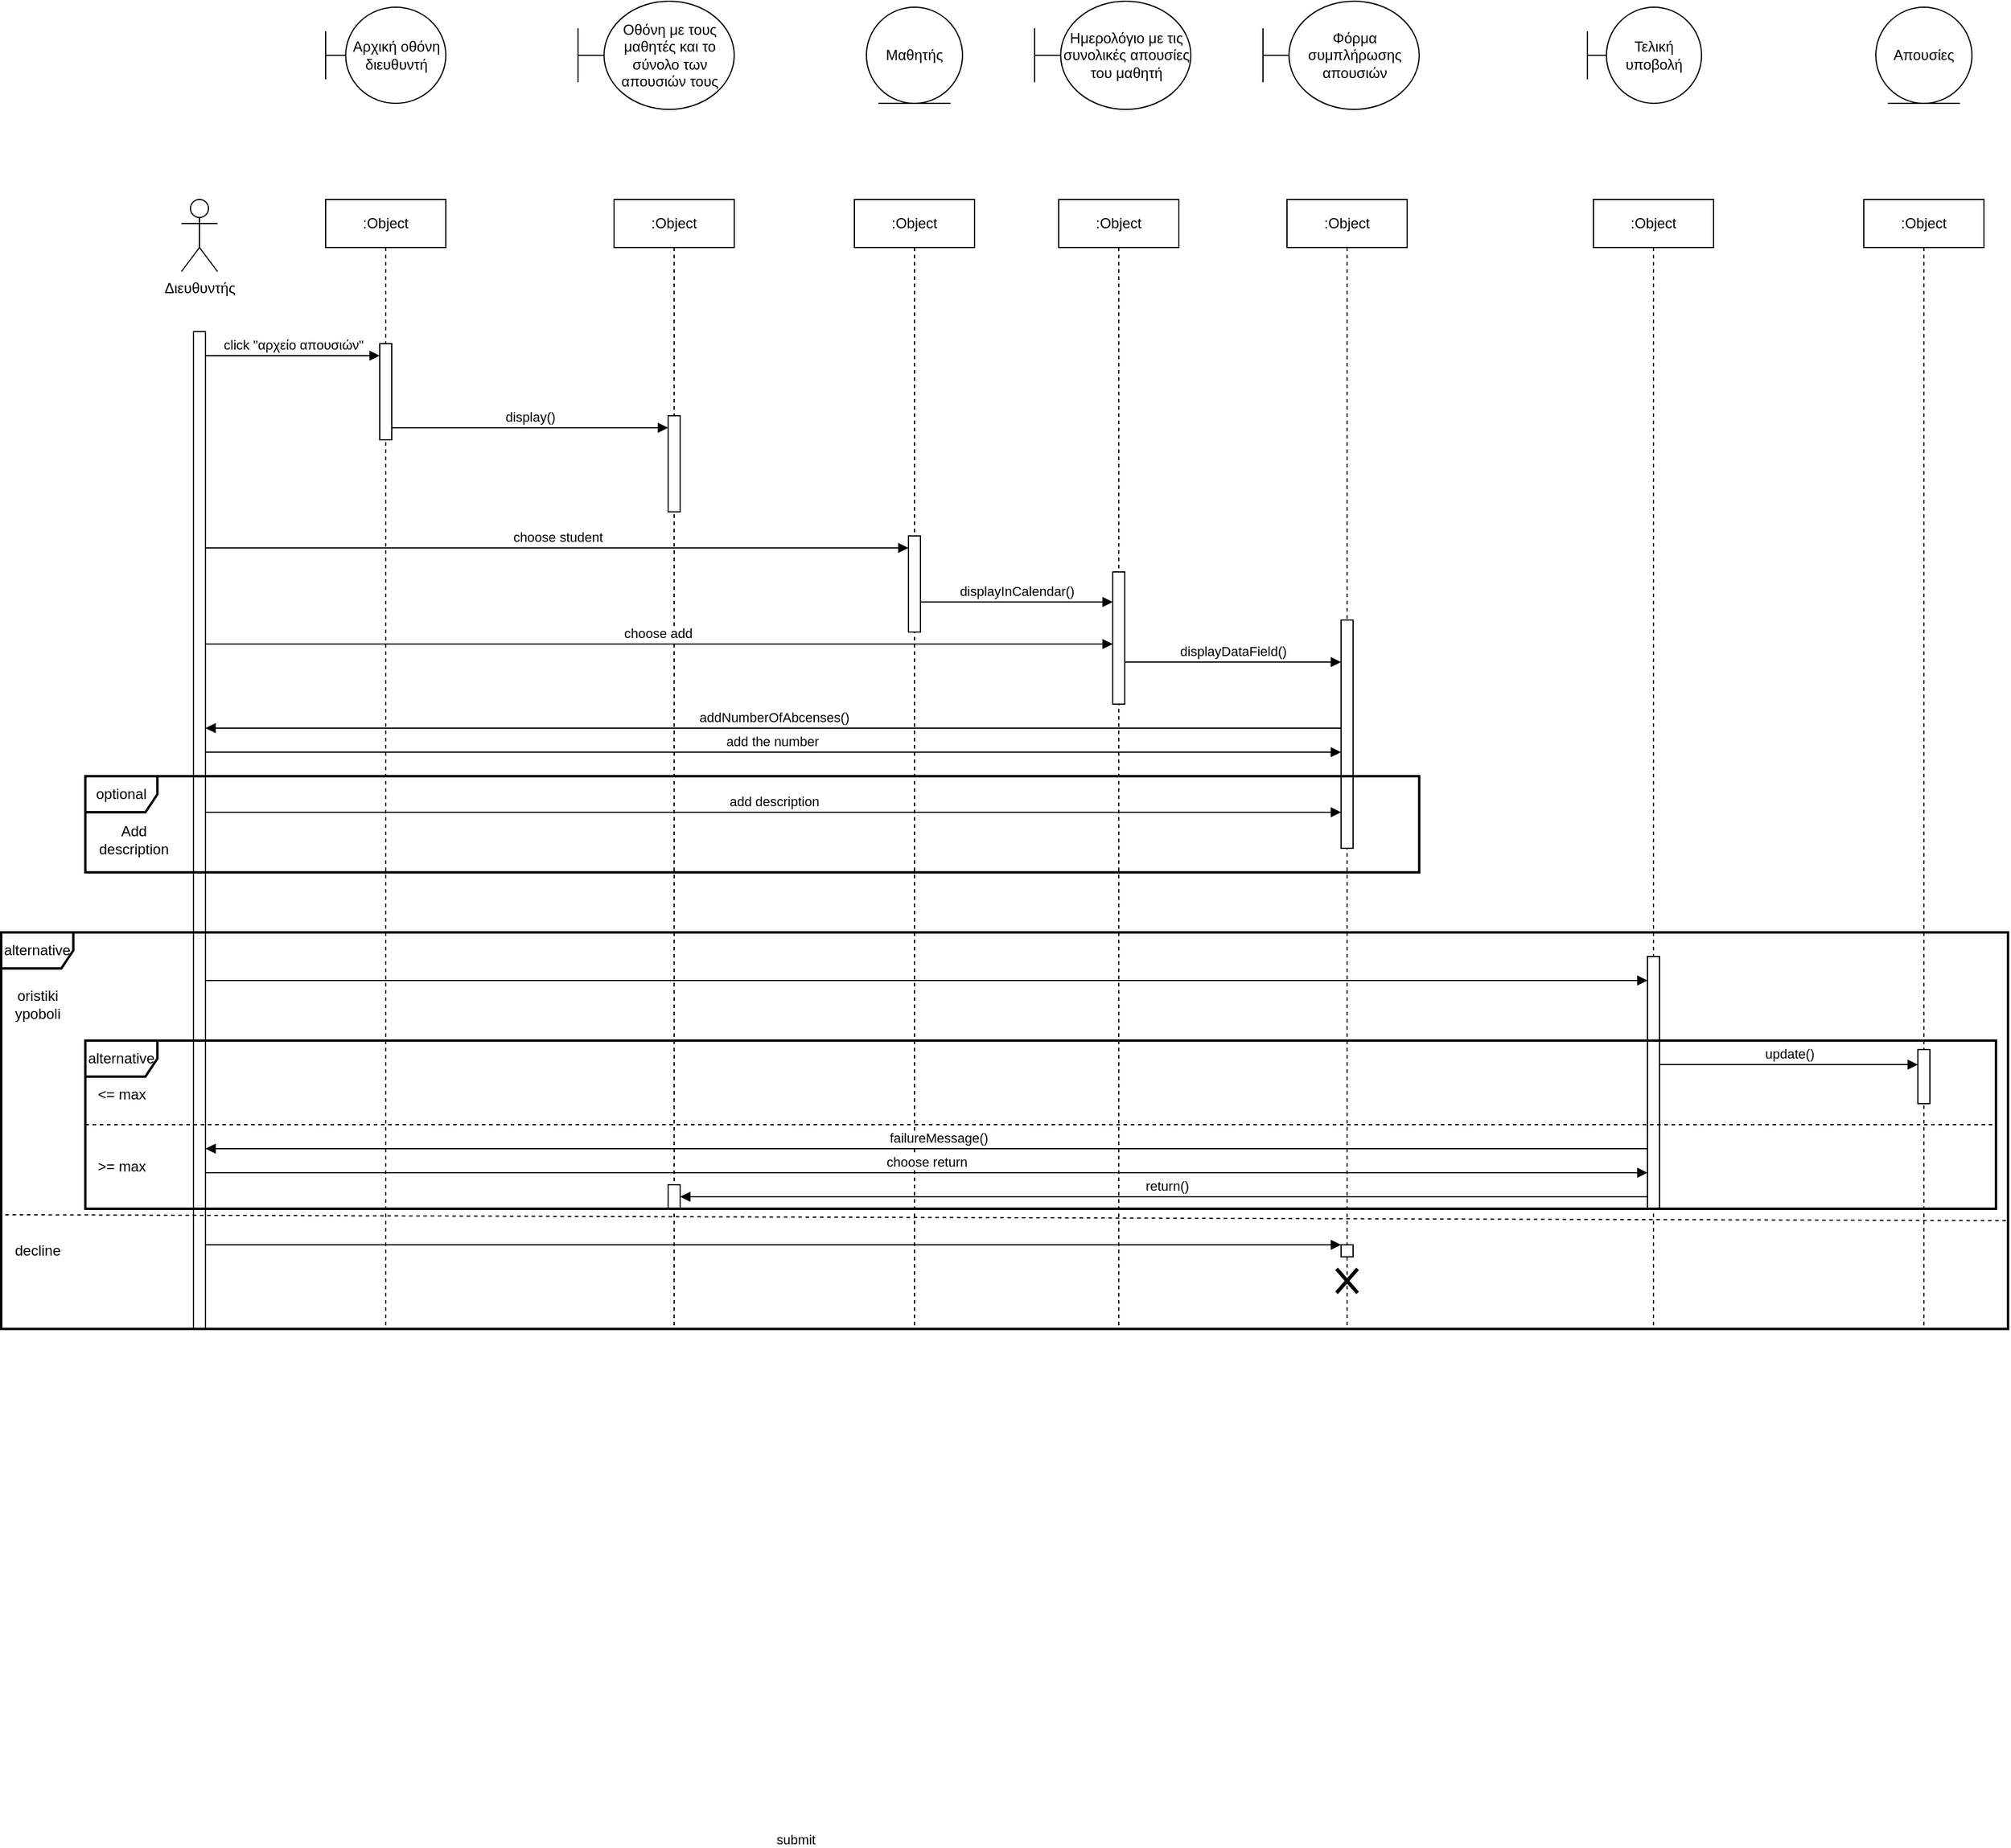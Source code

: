 <mxfile version="21.2.9" type="device">
  <diagram name="Page-1" id="2YBvvXClWsGukQMizWep">
    <mxGraphModel dx="3493" dy="-215" grid="1" gridSize="10" guides="1" tooltips="1" connect="1" arrows="1" fold="1" page="1" pageScale="1" pageWidth="850" pageHeight="1100" math="0" shadow="0">
      <root>
        <mxCell id="0" />
        <mxCell id="1" parent="0" />
        <mxCell id="DLuYWQSgHfZuUuBgVUwF-1" value="Διευθυντής" style="shape=umlActor;verticalLabelPosition=bottom;verticalAlign=top;html=1;" vertex="1" parent="1">
          <mxGeometry x="-800" y="1320" width="30" height="60" as="geometry" />
        </mxCell>
        <mxCell id="DLuYWQSgHfZuUuBgVUwF-2" value="Αρχική οθόνη διευθυντή" style="shape=umlBoundary;whiteSpace=wrap;html=1;" vertex="1" parent="1">
          <mxGeometry x="-680" y="1160" width="100" height="80" as="geometry" />
        </mxCell>
        <mxCell id="DLuYWQSgHfZuUuBgVUwF-3" value=":Object" style="shape=umlLifeline;perimeter=lifelinePerimeter;whiteSpace=wrap;html=1;container=1;dropTarget=0;collapsible=0;recursiveResize=0;outlineConnect=0;portConstraint=eastwest;newEdgeStyle={&quot;edgeStyle&quot;:&quot;elbowEdgeStyle&quot;,&quot;elbow&quot;:&quot;vertical&quot;,&quot;curved&quot;:0,&quot;rounded&quot;:0};" vertex="1" parent="1">
          <mxGeometry x="-680" y="1320" width="100" height="940" as="geometry" />
        </mxCell>
        <mxCell id="DLuYWQSgHfZuUuBgVUwF-16" value="" style="html=1;points=[];perimeter=orthogonalPerimeter;outlineConnect=0;targetShapes=umlLifeline;portConstraint=eastwest;newEdgeStyle={&quot;edgeStyle&quot;:&quot;elbowEdgeStyle&quot;,&quot;elbow&quot;:&quot;vertical&quot;,&quot;curved&quot;:0,&quot;rounded&quot;:0};" vertex="1" parent="DLuYWQSgHfZuUuBgVUwF-3">
          <mxGeometry x="45" y="120" width="10" height="80" as="geometry" />
        </mxCell>
        <mxCell id="DLuYWQSgHfZuUuBgVUwF-4" value="Οθόνη με τους μαθητές και το σύνολο των απουσιών τους" style="shape=umlBoundary;whiteSpace=wrap;html=1;" vertex="1" parent="1">
          <mxGeometry x="-470" y="1155" width="130" height="90" as="geometry" />
        </mxCell>
        <mxCell id="DLuYWQSgHfZuUuBgVUwF-5" value=":Object" style="shape=umlLifeline;perimeter=lifelinePerimeter;whiteSpace=wrap;html=1;container=1;dropTarget=0;collapsible=0;recursiveResize=0;outlineConnect=0;portConstraint=eastwest;newEdgeStyle={&quot;edgeStyle&quot;:&quot;elbowEdgeStyle&quot;,&quot;elbow&quot;:&quot;vertical&quot;,&quot;curved&quot;:0,&quot;rounded&quot;:0};" vertex="1" parent="1">
          <mxGeometry x="-440" y="1320" width="100" height="940" as="geometry" />
        </mxCell>
        <mxCell id="DLuYWQSgHfZuUuBgVUwF-18" value="" style="html=1;points=[];perimeter=orthogonalPerimeter;outlineConnect=0;targetShapes=umlLifeline;portConstraint=eastwest;newEdgeStyle={&quot;edgeStyle&quot;:&quot;elbowEdgeStyle&quot;,&quot;elbow&quot;:&quot;vertical&quot;,&quot;curved&quot;:0,&quot;rounded&quot;:0};" vertex="1" parent="DLuYWQSgHfZuUuBgVUwF-5">
          <mxGeometry x="45" y="180" width="10" height="80" as="geometry" />
        </mxCell>
        <mxCell id="DLuYWQSgHfZuUuBgVUwF-61" value="" style="html=1;points=[];perimeter=orthogonalPerimeter;outlineConnect=0;targetShapes=umlLifeline;portConstraint=eastwest;newEdgeStyle={&quot;edgeStyle&quot;:&quot;elbowEdgeStyle&quot;,&quot;elbow&quot;:&quot;vertical&quot;,&quot;curved&quot;:0,&quot;rounded&quot;:0};" vertex="1" parent="DLuYWQSgHfZuUuBgVUwF-5">
          <mxGeometry x="45" y="820" width="10" height="20" as="geometry" />
        </mxCell>
        <mxCell id="DLuYWQSgHfZuUuBgVUwF-6" value="Ημερολόγιο με τις συνολικές απουσίες&lt;br&gt;του μαθητή" style="shape=umlBoundary;whiteSpace=wrap;html=1;" vertex="1" parent="1">
          <mxGeometry x="-90" y="1155" width="130" height="90" as="geometry" />
        </mxCell>
        <mxCell id="DLuYWQSgHfZuUuBgVUwF-7" value=":Object" style="shape=umlLifeline;perimeter=lifelinePerimeter;whiteSpace=wrap;html=1;container=1;dropTarget=0;collapsible=0;recursiveResize=0;outlineConnect=0;portConstraint=eastwest;newEdgeStyle={&quot;edgeStyle&quot;:&quot;elbowEdgeStyle&quot;,&quot;elbow&quot;:&quot;vertical&quot;,&quot;curved&quot;:0,&quot;rounded&quot;:0};" vertex="1" parent="1">
          <mxGeometry x="-70" y="1320" width="100" height="940" as="geometry" />
        </mxCell>
        <mxCell id="DLuYWQSgHfZuUuBgVUwF-24" value="" style="html=1;points=[];perimeter=orthogonalPerimeter;outlineConnect=0;targetShapes=umlLifeline;portConstraint=eastwest;newEdgeStyle={&quot;edgeStyle&quot;:&quot;elbowEdgeStyle&quot;,&quot;elbow&quot;:&quot;vertical&quot;,&quot;curved&quot;:0,&quot;rounded&quot;:0};" vertex="1" parent="DLuYWQSgHfZuUuBgVUwF-7">
          <mxGeometry x="45" y="310" width="10" height="110" as="geometry" />
        </mxCell>
        <mxCell id="DLuYWQSgHfZuUuBgVUwF-8" value="Φόρμα συμπλήρωσης απουσιών" style="shape=umlBoundary;whiteSpace=wrap;html=1;" vertex="1" parent="1">
          <mxGeometry x="100" y="1155" width="130" height="90" as="geometry" />
        </mxCell>
        <mxCell id="DLuYWQSgHfZuUuBgVUwF-9" value=":Object" style="shape=umlLifeline;perimeter=lifelinePerimeter;whiteSpace=wrap;html=1;container=1;dropTarget=0;collapsible=0;recursiveResize=0;outlineConnect=0;portConstraint=eastwest;newEdgeStyle={&quot;edgeStyle&quot;:&quot;elbowEdgeStyle&quot;,&quot;elbow&quot;:&quot;vertical&quot;,&quot;curved&quot;:0,&quot;rounded&quot;:0};" vertex="1" parent="1">
          <mxGeometry x="120" y="1320" width="100" height="940" as="geometry" />
        </mxCell>
        <mxCell id="DLuYWQSgHfZuUuBgVUwF-27" value="" style="html=1;points=[];perimeter=orthogonalPerimeter;outlineConnect=0;targetShapes=umlLifeline;portConstraint=eastwest;newEdgeStyle={&quot;edgeStyle&quot;:&quot;elbowEdgeStyle&quot;,&quot;elbow&quot;:&quot;vertical&quot;,&quot;curved&quot;:0,&quot;rounded&quot;:0};" vertex="1" parent="DLuYWQSgHfZuUuBgVUwF-9">
          <mxGeometry x="45" y="350" width="10" height="190" as="geometry" />
        </mxCell>
        <mxCell id="DLuYWQSgHfZuUuBgVUwF-10" value="Τελική υποβολή" style="shape=umlBoundary;whiteSpace=wrap;html=1;" vertex="1" parent="1">
          <mxGeometry x="370" y="1160" width="95" height="80" as="geometry" />
        </mxCell>
        <mxCell id="DLuYWQSgHfZuUuBgVUwF-11" value="Απουσίες" style="ellipse;shape=umlEntity;whiteSpace=wrap;html=1;" vertex="1" parent="1">
          <mxGeometry x="610" y="1160" width="80" height="80" as="geometry" />
        </mxCell>
        <mxCell id="DLuYWQSgHfZuUuBgVUwF-12" value=":Object" style="shape=umlLifeline;perimeter=lifelinePerimeter;whiteSpace=wrap;html=1;container=1;dropTarget=0;collapsible=0;recursiveResize=0;outlineConnect=0;portConstraint=eastwest;newEdgeStyle={&quot;edgeStyle&quot;:&quot;elbowEdgeStyle&quot;,&quot;elbow&quot;:&quot;vertical&quot;,&quot;curved&quot;:0,&quot;rounded&quot;:0};" vertex="1" parent="1">
          <mxGeometry x="375" y="1320" width="100" height="940" as="geometry" />
        </mxCell>
        <mxCell id="DLuYWQSgHfZuUuBgVUwF-13" value=":Object" style="shape=umlLifeline;perimeter=lifelinePerimeter;whiteSpace=wrap;html=1;container=1;dropTarget=0;collapsible=0;recursiveResize=0;outlineConnect=0;portConstraint=eastwest;newEdgeStyle={&quot;edgeStyle&quot;:&quot;elbowEdgeStyle&quot;,&quot;elbow&quot;:&quot;vertical&quot;,&quot;curved&quot;:0,&quot;rounded&quot;:0};" vertex="1" parent="1">
          <mxGeometry x="600" y="1320" width="100" height="940" as="geometry" />
        </mxCell>
        <mxCell id="DLuYWQSgHfZuUuBgVUwF-57" value="" style="html=1;points=[];perimeter=orthogonalPerimeter;outlineConnect=0;targetShapes=umlLifeline;portConstraint=eastwest;newEdgeStyle={&quot;edgeStyle&quot;:&quot;elbowEdgeStyle&quot;,&quot;elbow&quot;:&quot;vertical&quot;,&quot;curved&quot;:0,&quot;rounded&quot;:0};" vertex="1" parent="DLuYWQSgHfZuUuBgVUwF-13">
          <mxGeometry x="45" y="707.5" width="10" height="45" as="geometry" />
        </mxCell>
        <mxCell id="DLuYWQSgHfZuUuBgVUwF-14" value="" style="html=1;points=[];perimeter=orthogonalPerimeter;outlineConnect=0;targetShapes=umlLifeline;portConstraint=eastwest;newEdgeStyle={&quot;edgeStyle&quot;:&quot;elbowEdgeStyle&quot;,&quot;elbow&quot;:&quot;vertical&quot;,&quot;curved&quot;:0,&quot;rounded&quot;:0};" vertex="1" parent="1">
          <mxGeometry x="-790" y="1430" width="10" height="830" as="geometry" />
        </mxCell>
        <mxCell id="DLuYWQSgHfZuUuBgVUwF-15" value="click &quot;αρχείο απουσιών&quot;" style="html=1;verticalAlign=bottom;endArrow=block;edgeStyle=elbowEdgeStyle;elbow=vertical;curved=0;rounded=0;" edge="1" parent="1" target="DLuYWQSgHfZuUuBgVUwF-16">
          <mxGeometry width="80" relative="1" as="geometry">
            <mxPoint x="-780" y="1450" as="sourcePoint" />
            <mxPoint x="-630" y="1450" as="targetPoint" />
            <mxPoint as="offset" />
          </mxGeometry>
        </mxCell>
        <mxCell id="DLuYWQSgHfZuUuBgVUwF-17" value="display()" style="html=1;verticalAlign=bottom;endArrow=block;edgeStyle=elbowEdgeStyle;elbow=vertical;curved=0;rounded=0;" edge="1" parent="1" source="DLuYWQSgHfZuUuBgVUwF-16" target="DLuYWQSgHfZuUuBgVUwF-18">
          <mxGeometry width="80" relative="1" as="geometry">
            <mxPoint x="-610" y="1490" as="sourcePoint" />
            <mxPoint x="-530" y="1490" as="targetPoint" />
          </mxGeometry>
        </mxCell>
        <mxCell id="DLuYWQSgHfZuUuBgVUwF-19" value="choose student" style="html=1;verticalAlign=bottom;endArrow=block;edgeStyle=elbowEdgeStyle;elbow=vertical;curved=0;rounded=0;" edge="1" parent="1" source="DLuYWQSgHfZuUuBgVUwF-14" target="DLuYWQSgHfZuUuBgVUwF-20">
          <mxGeometry width="80" relative="1" as="geometry">
            <mxPoint x="-770" y="1620" as="sourcePoint" />
            <mxPoint x="-700" y="1630" as="targetPoint" />
            <Array as="points">
              <mxPoint x="-240" y="1610" />
            </Array>
          </mxGeometry>
        </mxCell>
        <mxCell id="DLuYWQSgHfZuUuBgVUwF-21" value="Μαθητής" style="ellipse;shape=umlEntity;whiteSpace=wrap;html=1;" vertex="1" parent="1">
          <mxGeometry x="-230" y="1160" width="80" height="80" as="geometry" />
        </mxCell>
        <mxCell id="DLuYWQSgHfZuUuBgVUwF-22" value=":Object" style="shape=umlLifeline;perimeter=lifelinePerimeter;whiteSpace=wrap;html=1;container=1;dropTarget=0;collapsible=0;recursiveResize=0;outlineConnect=0;portConstraint=eastwest;newEdgeStyle={&quot;edgeStyle&quot;:&quot;elbowEdgeStyle&quot;,&quot;elbow&quot;:&quot;vertical&quot;,&quot;curved&quot;:0,&quot;rounded&quot;:0};size=40;" vertex="1" parent="1">
          <mxGeometry x="-240" y="1320" width="100" height="940" as="geometry" />
        </mxCell>
        <mxCell id="DLuYWQSgHfZuUuBgVUwF-20" value="" style="html=1;points=[];perimeter=orthogonalPerimeter;outlineConnect=0;targetShapes=umlLifeline;portConstraint=eastwest;newEdgeStyle={&quot;edgeStyle&quot;:&quot;elbowEdgeStyle&quot;,&quot;elbow&quot;:&quot;vertical&quot;,&quot;curved&quot;:0,&quot;rounded&quot;:0};" vertex="1" parent="DLuYWQSgHfZuUuBgVUwF-22">
          <mxGeometry x="45" y="280" width="10" height="80" as="geometry" />
        </mxCell>
        <mxCell id="DLuYWQSgHfZuUuBgVUwF-23" value="displayInCalendar()" style="html=1;verticalAlign=bottom;endArrow=block;edgeStyle=elbowEdgeStyle;elbow=vertical;curved=0;rounded=0;" edge="1" parent="1" source="DLuYWQSgHfZuUuBgVUwF-20" target="DLuYWQSgHfZuUuBgVUwF-24">
          <mxGeometry width="80" relative="1" as="geometry">
            <mxPoint x="-170" y="1650" as="sourcePoint" />
            <mxPoint x="-90" y="1650" as="targetPoint" />
          </mxGeometry>
        </mxCell>
        <mxCell id="DLuYWQSgHfZuUuBgVUwF-25" value="choose add&amp;nbsp;" style="html=1;verticalAlign=bottom;endArrow=block;edgeStyle=elbowEdgeStyle;elbow=vertical;curved=0;rounded=0;" edge="1" parent="1" source="DLuYWQSgHfZuUuBgVUwF-14" target="DLuYWQSgHfZuUuBgVUwF-24">
          <mxGeometry width="80" relative="1" as="geometry">
            <mxPoint x="-780" y="1700" as="sourcePoint" />
            <mxPoint x="-700" y="1700" as="targetPoint" />
            <Array as="points">
              <mxPoint x="-70" y="1690" />
            </Array>
          </mxGeometry>
        </mxCell>
        <mxCell id="DLuYWQSgHfZuUuBgVUwF-26" value="displayDataField()" style="html=1;verticalAlign=bottom;endArrow=block;edgeStyle=elbowEdgeStyle;elbow=vertical;curved=0;rounded=0;" edge="1" parent="1" source="DLuYWQSgHfZuUuBgVUwF-24" target="DLuYWQSgHfZuUuBgVUwF-27">
          <mxGeometry width="80" relative="1" as="geometry">
            <mxPoint x="10" y="1710" as="sourcePoint" />
            <mxPoint x="90" y="1710" as="targetPoint" />
          </mxGeometry>
        </mxCell>
        <mxCell id="DLuYWQSgHfZuUuBgVUwF-28" value="addNumberOfAbcenses()" style="html=1;verticalAlign=bottom;endArrow=block;edgeStyle=elbowEdgeStyle;elbow=vertical;curved=0;rounded=0;" edge="1" parent="1" source="DLuYWQSgHfZuUuBgVUwF-27" target="DLuYWQSgHfZuUuBgVUwF-14">
          <mxGeometry width="80" relative="1" as="geometry">
            <mxPoint x="60" y="1790" as="sourcePoint" />
            <mxPoint x="140" y="1790" as="targetPoint" />
            <Array as="points">
              <mxPoint x="-440" y="1760" />
            </Array>
          </mxGeometry>
        </mxCell>
        <mxCell id="DLuYWQSgHfZuUuBgVUwF-29" value="add the number&amp;nbsp;" style="html=1;verticalAlign=bottom;endArrow=block;edgeStyle=elbowEdgeStyle;elbow=vertical;curved=0;rounded=0;" edge="1" parent="1" source="DLuYWQSgHfZuUuBgVUwF-14" target="DLuYWQSgHfZuUuBgVUwF-27">
          <mxGeometry width="80" relative="1" as="geometry">
            <mxPoint x="-760" y="1790" as="sourcePoint" />
            <mxPoint x="-680" y="1790" as="targetPoint" />
            <Array as="points">
              <mxPoint x="50" y="1780" />
            </Array>
          </mxGeometry>
        </mxCell>
        <mxCell id="DLuYWQSgHfZuUuBgVUwF-30" value="optional" style="shape=umlFrame;whiteSpace=wrap;html=1;pointerEvents=0;strokeWidth=2;" vertex="1" parent="1">
          <mxGeometry x="-880" y="1800" width="1110" height="80" as="geometry" />
        </mxCell>
        <mxCell id="DLuYWQSgHfZuUuBgVUwF-31" value="Add &lt;br&gt;description" style="text;html=1;align=center;verticalAlign=middle;resizable=0;points=[];autosize=1;strokeColor=none;fillColor=none;" vertex="1" parent="1">
          <mxGeometry x="-880" y="1833" width="80" height="40" as="geometry" />
        </mxCell>
        <mxCell id="DLuYWQSgHfZuUuBgVUwF-32" value="add description" style="html=1;verticalAlign=bottom;endArrow=block;edgeStyle=elbowEdgeStyle;elbow=vertical;curved=0;rounded=0;" edge="1" parent="1" source="DLuYWQSgHfZuUuBgVUwF-14" target="DLuYWQSgHfZuUuBgVUwF-27">
          <mxGeometry width="80" relative="1" as="geometry">
            <mxPoint x="-770" y="1840" as="sourcePoint" />
            <mxPoint x="-690" y="1840" as="targetPoint" />
            <Array as="points">
              <mxPoint x="70" y="1830" />
            </Array>
          </mxGeometry>
        </mxCell>
        <mxCell id="DLuYWQSgHfZuUuBgVUwF-33" value="alternative" style="shape=umlFrame;whiteSpace=wrap;html=1;pointerEvents=0;strokeWidth=2;" vertex="1" parent="1">
          <mxGeometry x="-950" y="1930" width="1670" height="330" as="geometry" />
        </mxCell>
        <mxCell id="DLuYWQSgHfZuUuBgVUwF-35" value="oristiki &lt;br&gt;ypoboli" style="text;html=1;align=center;verticalAlign=middle;resizable=0;points=[];autosize=1;strokeColor=none;fillColor=none;" vertex="1" parent="1">
          <mxGeometry x="-950" y="1970" width="60" height="40" as="geometry" />
        </mxCell>
        <mxCell id="DLuYWQSgHfZuUuBgVUwF-37" value="decline" style="text;html=1;align=center;verticalAlign=middle;resizable=0;points=[];autosize=1;strokeColor=none;fillColor=none;" vertex="1" parent="1">
          <mxGeometry x="-950" y="2180" width="60" height="30" as="geometry" />
        </mxCell>
        <mxCell id="DLuYWQSgHfZuUuBgVUwF-46" value="submit" style="html=1;verticalAlign=bottom;endArrow=block;edgeStyle=elbowEdgeStyle;elbow=vertical;curved=0;rounded=0;" edge="1" parent="1" source="DLuYWQSgHfZuUuBgVUwF-47" target="DLuYWQSgHfZuUuBgVUwF-12">
          <mxGeometry x="1" y="-719" width="80" relative="1" as="geometry">
            <mxPoint x="-770" y="1960" as="sourcePoint" />
            <mxPoint x="-690" y="1960" as="targetPoint" />
            <Array as="points" />
            <mxPoint x="-714" y="639" as="offset" />
          </mxGeometry>
        </mxCell>
        <mxCell id="DLuYWQSgHfZuUuBgVUwF-48" value="" style="html=1;verticalAlign=bottom;endArrow=block;edgeStyle=elbowEdgeStyle;elbow=vertical;curved=0;rounded=0;" edge="1" parent="1" source="DLuYWQSgHfZuUuBgVUwF-14" target="DLuYWQSgHfZuUuBgVUwF-47">
          <mxGeometry width="80" relative="1" as="geometry">
            <mxPoint x="-780" y="1970" as="sourcePoint" />
            <mxPoint x="425" y="1970" as="targetPoint" />
            <Array as="points">
              <mxPoint x="200" y="1970" />
            </Array>
          </mxGeometry>
        </mxCell>
        <mxCell id="DLuYWQSgHfZuUuBgVUwF-47" value="" style="html=1;points=[];perimeter=orthogonalPerimeter;outlineConnect=0;targetShapes=umlLifeline;portConstraint=eastwest;newEdgeStyle={&quot;edgeStyle&quot;:&quot;elbowEdgeStyle&quot;,&quot;elbow&quot;:&quot;vertical&quot;,&quot;curved&quot;:0,&quot;rounded&quot;:0};" vertex="1" parent="1">
          <mxGeometry x="420" y="1950" width="10" height="210" as="geometry" />
        </mxCell>
        <mxCell id="DLuYWQSgHfZuUuBgVUwF-49" value="" style="shape=umlDestroy;whiteSpace=wrap;html=1;strokeWidth=3;targetShapes=umlLifeline;" vertex="1" parent="1">
          <mxGeometry x="161.25" y="2210" width="17.5" height="20" as="geometry" />
        </mxCell>
        <mxCell id="DLuYWQSgHfZuUuBgVUwF-50" value="alternative" style="shape=umlFrame;whiteSpace=wrap;html=1;pointerEvents=0;strokeWidth=2;" vertex="1" parent="1">
          <mxGeometry x="-880" y="2020" width="1590" height="140" as="geometry" />
        </mxCell>
        <mxCell id="DLuYWQSgHfZuUuBgVUwF-51" value="" style="html=1;verticalAlign=bottom;endArrow=block;edgeStyle=elbowEdgeStyle;elbow=vertical;curved=0;rounded=0;" edge="1" parent="1" source="DLuYWQSgHfZuUuBgVUwF-14" target="DLuYWQSgHfZuUuBgVUwF-40">
          <mxGeometry x="0.032" width="80" relative="1" as="geometry">
            <mxPoint x="-780" y="2190" as="sourcePoint" />
            <mxPoint x="170" y="2190" as="targetPoint" />
            <Array as="points">
              <mxPoint x="-510" y="2190" />
            </Array>
            <mxPoint as="offset" />
          </mxGeometry>
        </mxCell>
        <mxCell id="DLuYWQSgHfZuUuBgVUwF-40" value="" style="html=1;points=[];perimeter=orthogonalPerimeter;outlineConnect=0;targetShapes=umlLifeline;portConstraint=eastwest;newEdgeStyle={&quot;edgeStyle&quot;:&quot;elbowEdgeStyle&quot;,&quot;elbow&quot;:&quot;vertical&quot;,&quot;curved&quot;:0,&quot;rounded&quot;:0};" vertex="1" parent="1">
          <mxGeometry x="165" y="2190" width="10" height="10" as="geometry" />
        </mxCell>
        <mxCell id="DLuYWQSgHfZuUuBgVUwF-52" value="" style="endArrow=none;dashed=1;html=1;rounded=0;exitX=0.002;exitY=0.712;exitDx=0;exitDy=0;exitPerimeter=0;entryX=1;entryY=0.727;entryDx=0;entryDy=0;entryPerimeter=0;" edge="1" parent="1" source="DLuYWQSgHfZuUuBgVUwF-33" target="DLuYWQSgHfZuUuBgVUwF-33">
          <mxGeometry width="50" height="50" relative="1" as="geometry">
            <mxPoint x="-840" y="2210" as="sourcePoint" />
            <mxPoint x="-790" y="2160" as="targetPoint" />
          </mxGeometry>
        </mxCell>
        <mxCell id="DLuYWQSgHfZuUuBgVUwF-53" value="" style="endArrow=none;dashed=1;html=1;rounded=0;exitX=0;exitY=0.5;exitDx=0;exitDy=0;exitPerimeter=0;entryX=1;entryY=0.5;entryDx=0;entryDy=0;entryPerimeter=0;" edge="1" parent="1" source="DLuYWQSgHfZuUuBgVUwF-50" target="DLuYWQSgHfZuUuBgVUwF-50">
          <mxGeometry width="50" height="50" relative="1" as="geometry">
            <mxPoint x="-870" y="2090" as="sourcePoint" />
            <mxPoint x="-820" y="2040" as="targetPoint" />
          </mxGeometry>
        </mxCell>
        <mxCell id="DLuYWQSgHfZuUuBgVUwF-54" value="&amp;lt;= max" style="text;html=1;align=center;verticalAlign=middle;resizable=0;points=[];autosize=1;strokeColor=none;fillColor=none;" vertex="1" parent="1">
          <mxGeometry x="-880" y="2050" width="60" height="30" as="geometry" />
        </mxCell>
        <mxCell id="DLuYWQSgHfZuUuBgVUwF-55" value="&amp;gt;= max" style="text;html=1;align=center;verticalAlign=middle;resizable=0;points=[];autosize=1;strokeColor=none;fillColor=none;" vertex="1" parent="1">
          <mxGeometry x="-880" y="2110" width="60" height="30" as="geometry" />
        </mxCell>
        <mxCell id="DLuYWQSgHfZuUuBgVUwF-56" value="update()" style="html=1;verticalAlign=bottom;endArrow=block;edgeStyle=elbowEdgeStyle;elbow=vertical;curved=0;rounded=0;" edge="1" parent="1" source="DLuYWQSgHfZuUuBgVUwF-47" target="DLuYWQSgHfZuUuBgVUwF-57">
          <mxGeometry width="80" relative="1" as="geometry">
            <mxPoint x="430" y="2060" as="sourcePoint" />
            <mxPoint x="510" y="2060" as="targetPoint" />
            <Array as="points">
              <mxPoint x="580" y="2040" />
            </Array>
          </mxGeometry>
        </mxCell>
        <mxCell id="DLuYWQSgHfZuUuBgVUwF-58" value="failureMessage()" style="html=1;verticalAlign=bottom;endArrow=block;edgeStyle=elbowEdgeStyle;elbow=vertical;curved=0;rounded=0;" edge="1" parent="1" source="DLuYWQSgHfZuUuBgVUwF-47" target="DLuYWQSgHfZuUuBgVUwF-14">
          <mxGeometry x="-0.017" width="80" relative="1" as="geometry">
            <mxPoint x="280" y="2110" as="sourcePoint" />
            <mxPoint x="360" y="2110" as="targetPoint" />
            <Array as="points">
              <mxPoint x="-700" y="2110" />
            </Array>
            <mxPoint as="offset" />
          </mxGeometry>
        </mxCell>
        <mxCell id="DLuYWQSgHfZuUuBgVUwF-59" value="choose return" style="html=1;verticalAlign=bottom;endArrow=block;edgeStyle=elbowEdgeStyle;elbow=vertical;curved=0;rounded=0;" edge="1" parent="1" source="DLuYWQSgHfZuUuBgVUwF-14" target="DLuYWQSgHfZuUuBgVUwF-47">
          <mxGeometry width="80" relative="1" as="geometry">
            <mxPoint x="-730" y="2130" as="sourcePoint" />
            <mxPoint x="-650" y="2130" as="targetPoint" />
            <Array as="points">
              <mxPoint x="-80" y="2130" />
            </Array>
          </mxGeometry>
        </mxCell>
        <mxCell id="DLuYWQSgHfZuUuBgVUwF-60" value="return()" style="html=1;verticalAlign=bottom;endArrow=block;edgeStyle=elbowEdgeStyle;elbow=vertical;curved=0;rounded=0;" edge="1" parent="1" source="DLuYWQSgHfZuUuBgVUwF-47" target="DLuYWQSgHfZuUuBgVUwF-61">
          <mxGeometry x="-0.006" width="80" relative="1" as="geometry">
            <mxPoint x="-130" y="2140" as="sourcePoint" />
            <mxPoint x="-50" y="2140" as="targetPoint" />
            <Array as="points">
              <mxPoint x="80" y="2150" />
            </Array>
            <mxPoint as="offset" />
          </mxGeometry>
        </mxCell>
      </root>
    </mxGraphModel>
  </diagram>
</mxfile>
